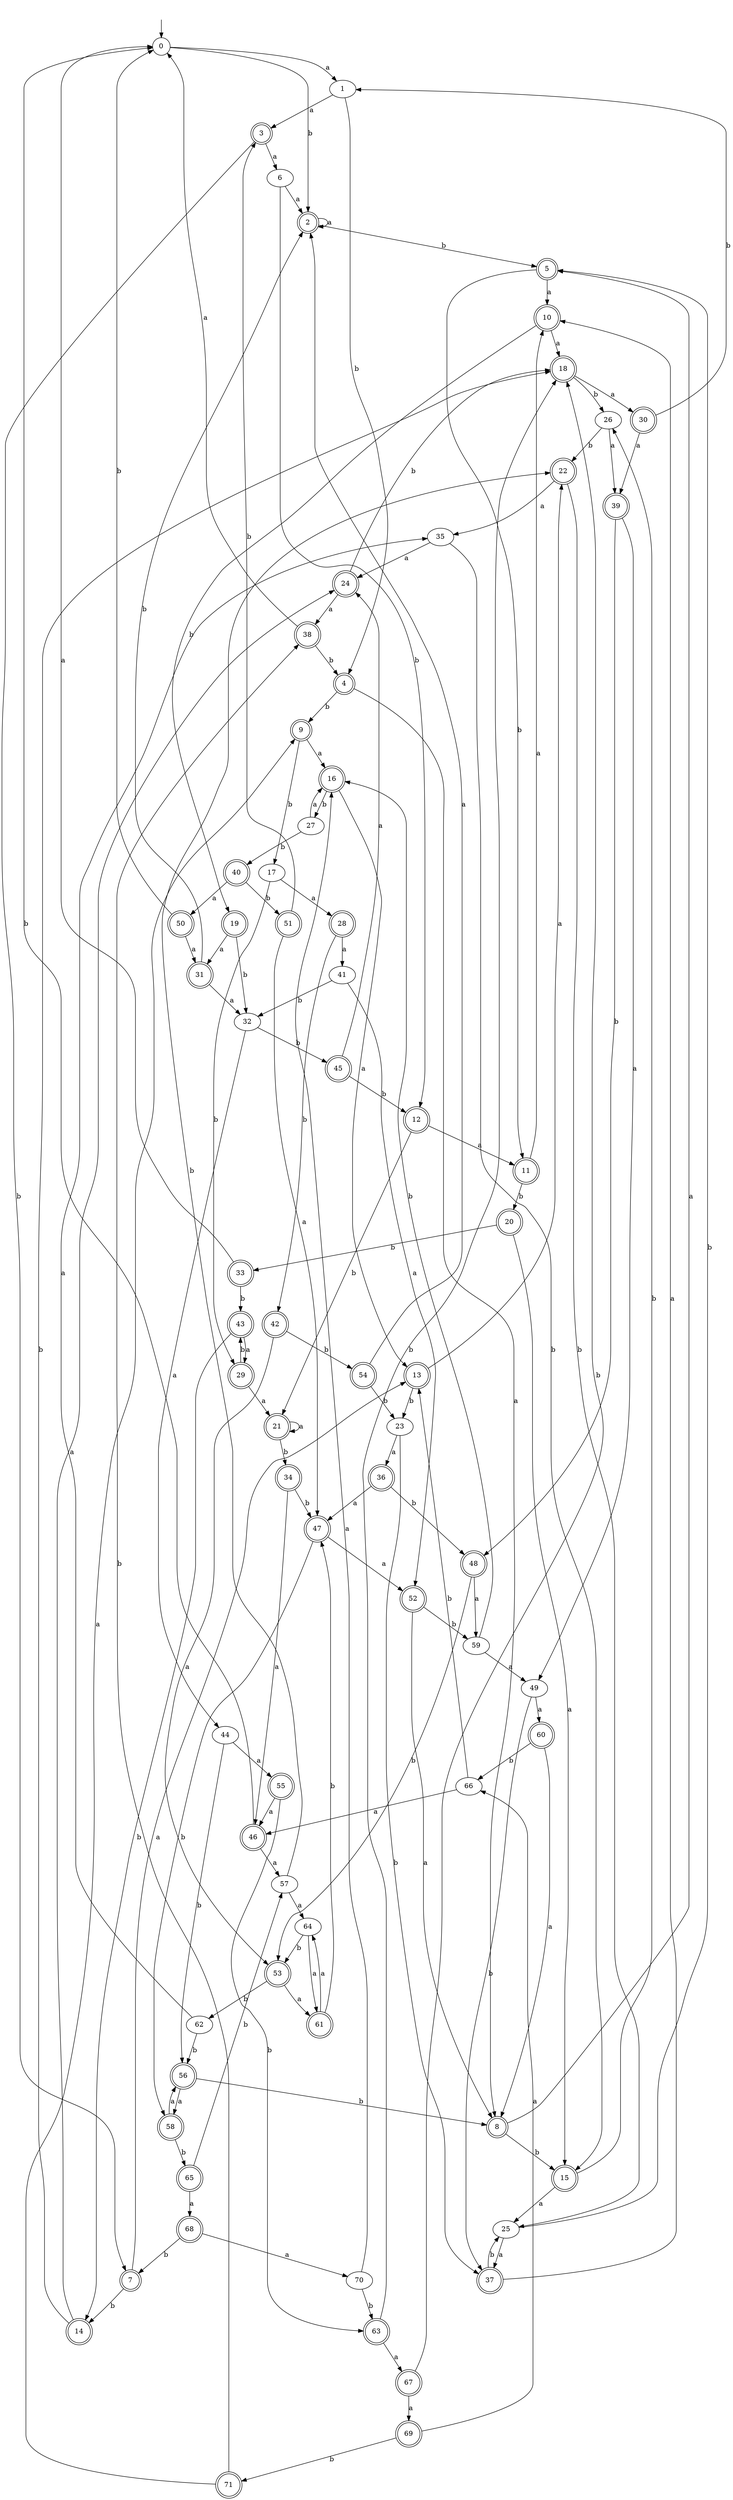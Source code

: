 digraph RandomDFA {
  __start0 [label="", shape=none];
  __start0 -> 0 [label=""];
  0 [shape=circle]
  0 -> 1 [label="a"]
  0 -> 2 [label="b"]
  1
  1 -> 3 [label="a"]
  1 -> 4 [label="b"]
  2 [shape=doublecircle]
  2 -> 2 [label="a"]
  2 -> 5 [label="b"]
  3 [shape=doublecircle]
  3 -> 6 [label="a"]
  3 -> 7 [label="b"]
  4 [shape=doublecircle]
  4 -> 8 [label="a"]
  4 -> 9 [label="b"]
  5 [shape=doublecircle]
  5 -> 10 [label="a"]
  5 -> 11 [label="b"]
  6
  6 -> 2 [label="a"]
  6 -> 12 [label="b"]
  7 [shape=doublecircle]
  7 -> 13 [label="a"]
  7 -> 14 [label="b"]
  8 [shape=doublecircle]
  8 -> 5 [label="a"]
  8 -> 15 [label="b"]
  9 [shape=doublecircle]
  9 -> 16 [label="a"]
  9 -> 17 [label="b"]
  10 [shape=doublecircle]
  10 -> 18 [label="a"]
  10 -> 19 [label="b"]
  11 [shape=doublecircle]
  11 -> 10 [label="a"]
  11 -> 20 [label="b"]
  12 [shape=doublecircle]
  12 -> 11 [label="a"]
  12 -> 21 [label="b"]
  13 [shape=doublecircle]
  13 -> 22 [label="a"]
  13 -> 23 [label="b"]
  14 [shape=doublecircle]
  14 -> 24 [label="a"]
  14 -> 18 [label="b"]
  15 [shape=doublecircle]
  15 -> 25 [label="a"]
  15 -> 26 [label="b"]
  16 [shape=doublecircle]
  16 -> 13 [label="a"]
  16 -> 27 [label="b"]
  17
  17 -> 28 [label="a"]
  17 -> 29 [label="b"]
  18 [shape=doublecircle]
  18 -> 30 [label="a"]
  18 -> 26 [label="b"]
  19 [shape=doublecircle]
  19 -> 31 [label="a"]
  19 -> 32 [label="b"]
  20 [shape=doublecircle]
  20 -> 15 [label="a"]
  20 -> 33 [label="b"]
  21 [shape=doublecircle]
  21 -> 21 [label="a"]
  21 -> 34 [label="b"]
  22 [shape=doublecircle]
  22 -> 35 [label="a"]
  22 -> 25 [label="b"]
  23
  23 -> 36 [label="a"]
  23 -> 37 [label="b"]
  24 [shape=doublecircle]
  24 -> 38 [label="a"]
  24 -> 18 [label="b"]
  25
  25 -> 37 [label="a"]
  25 -> 5 [label="b"]
  26
  26 -> 39 [label="a"]
  26 -> 22 [label="b"]
  27
  27 -> 16 [label="a"]
  27 -> 40 [label="b"]
  28 [shape=doublecircle]
  28 -> 41 [label="a"]
  28 -> 42 [label="b"]
  29 [shape=doublecircle]
  29 -> 21 [label="a"]
  29 -> 43 [label="b"]
  30 [shape=doublecircle]
  30 -> 39 [label="a"]
  30 -> 1 [label="b"]
  31 [shape=doublecircle]
  31 -> 32 [label="a"]
  31 -> 2 [label="b"]
  32
  32 -> 44 [label="a"]
  32 -> 45 [label="b"]
  33 [shape=doublecircle]
  33 -> 0 [label="a"]
  33 -> 43 [label="b"]
  34 [shape=doublecircle]
  34 -> 46 [label="a"]
  34 -> 47 [label="b"]
  35
  35 -> 24 [label="a"]
  35 -> 15 [label="b"]
  36 [shape=doublecircle]
  36 -> 47 [label="a"]
  36 -> 48 [label="b"]
  37 [shape=doublecircle]
  37 -> 10 [label="a"]
  37 -> 25 [label="b"]
  38 [shape=doublecircle]
  38 -> 0 [label="a"]
  38 -> 4 [label="b"]
  39 [shape=doublecircle]
  39 -> 49 [label="a"]
  39 -> 48 [label="b"]
  40 [shape=doublecircle]
  40 -> 50 [label="a"]
  40 -> 51 [label="b"]
  41
  41 -> 52 [label="a"]
  41 -> 32 [label="b"]
  42 [shape=doublecircle]
  42 -> 53 [label="a"]
  42 -> 54 [label="b"]
  43 [shape=doublecircle]
  43 -> 29 [label="a"]
  43 -> 14 [label="b"]
  44
  44 -> 55 [label="a"]
  44 -> 56 [label="b"]
  45 [shape=doublecircle]
  45 -> 24 [label="a"]
  45 -> 12 [label="b"]
  46 [shape=doublecircle]
  46 -> 57 [label="a"]
  46 -> 0 [label="b"]
  47 [shape=doublecircle]
  47 -> 52 [label="a"]
  47 -> 58 [label="b"]
  48 [shape=doublecircle]
  48 -> 59 [label="a"]
  48 -> 53 [label="b"]
  49
  49 -> 60 [label="a"]
  49 -> 37 [label="b"]
  50 [shape=doublecircle]
  50 -> 31 [label="a"]
  50 -> 0 [label="b"]
  51 [shape=doublecircle]
  51 -> 47 [label="a"]
  51 -> 3 [label="b"]
  52 [shape=doublecircle]
  52 -> 8 [label="a"]
  52 -> 59 [label="b"]
  53 [shape=doublecircle]
  53 -> 61 [label="a"]
  53 -> 62 [label="b"]
  54 [shape=doublecircle]
  54 -> 2 [label="a"]
  54 -> 23 [label="b"]
  55 [shape=doublecircle]
  55 -> 46 [label="a"]
  55 -> 63 [label="b"]
  56 [shape=doublecircle]
  56 -> 58 [label="a"]
  56 -> 8 [label="b"]
  57
  57 -> 64 [label="a"]
  57 -> 22 [label="b"]
  58 [shape=doublecircle]
  58 -> 56 [label="a"]
  58 -> 65 [label="b"]
  59
  59 -> 49 [label="a"]
  59 -> 16 [label="b"]
  60 [shape=doublecircle]
  60 -> 8 [label="a"]
  60 -> 66 [label="b"]
  61 [shape=doublecircle]
  61 -> 64 [label="a"]
  61 -> 47 [label="b"]
  62
  62 -> 35 [label="a"]
  62 -> 56 [label="b"]
  63 [shape=doublecircle]
  63 -> 67 [label="a"]
  63 -> 18 [label="b"]
  64
  64 -> 61 [label="a"]
  64 -> 53 [label="b"]
  65 [shape=doublecircle]
  65 -> 68 [label="a"]
  65 -> 57 [label="b"]
  66
  66 -> 46 [label="a"]
  66 -> 13 [label="b"]
  67 [shape=doublecircle]
  67 -> 69 [label="a"]
  67 -> 18 [label="b"]
  68 [shape=doublecircle]
  68 -> 70 [label="a"]
  68 -> 7 [label="b"]
  69 [shape=doublecircle]
  69 -> 66 [label="a"]
  69 -> 71 [label="b"]
  70
  70 -> 16 [label="a"]
  70 -> 63 [label="b"]
  71 [shape=doublecircle]
  71 -> 9 [label="a"]
  71 -> 38 [label="b"]
}
